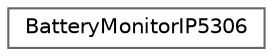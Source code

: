 digraph "Graphical Class Hierarchy"
{
 // LATEX_PDF_SIZE
  bgcolor="transparent";
  edge [fontname=Helvetica,fontsize=10,labelfontname=Helvetica,labelfontsize=10];
  node [fontname=Helvetica,fontsize=10,shape=box,height=0.2,width=0.4];
  rankdir="LR";
  Node0 [id="Node000000",label="BatteryMonitorIP5306",height=0.2,width=0.4,color="grey40", fillcolor="white", style="filled",URL="$class_battery_monitor_i_p5306.html",tooltip=" "];
}
